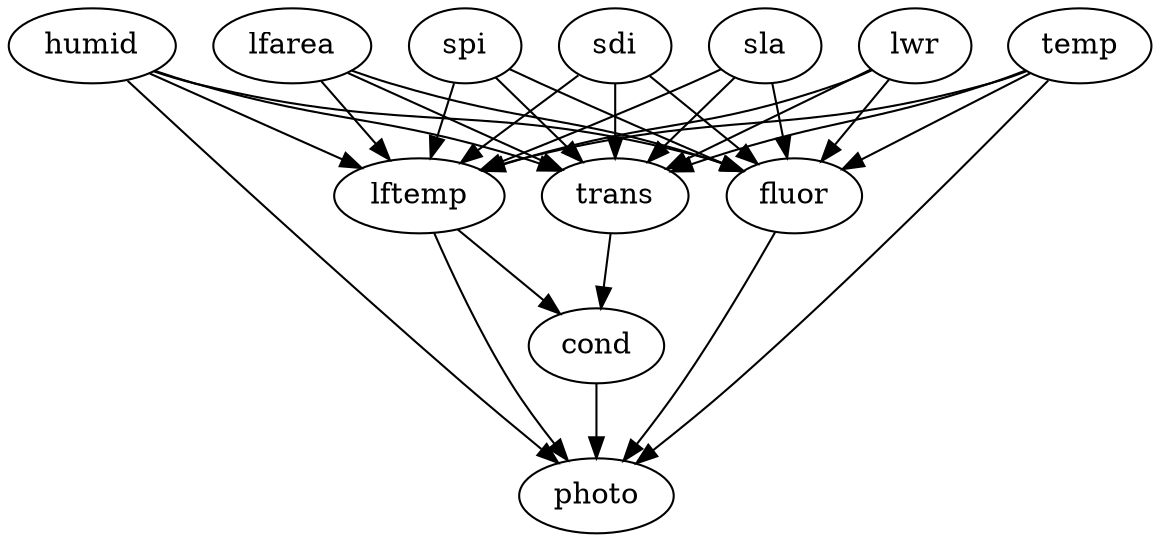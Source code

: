 digraph {
  
  sla -> lftemp;
  lwr -> lftemp;
  lfarea -> lftemp;
  spi -> lftemp;
  sdi -> lftemp;
  humid -> lftemp;
  temp -> lftemp;
  
  sla -> fluor;
  lwr -> fluor;
  lfarea -> fluor;
  spi -> fluor;
  sdi -> fluor;
  humid -> fluor;
  temp -> fluor;

  sla -> trans;
  lwr -> trans;
  lfarea -> trans;
  spi -> trans;
  sdi -> trans;
  humid -> trans;
  temp -> trans;

  lftemp -> cond;
  trans -> cond;

  /*
  lftemp -> fluor [dir="both"];
  lftemp -> trans [dir="both"];
  lftemp -> cond [dir="both"];

  fluor -> trans [dir="both"];
  fluor -> cond [dir="both"];

  trans -> cond [dir="both"];
  */

  lftemp -> photo;
  fluor -> photo;
  cond -> photo;
  humid -> photo;
  temp -> photo;
}